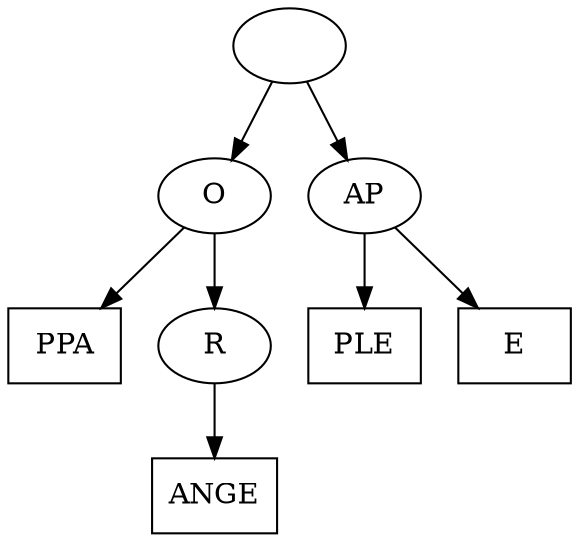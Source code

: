 //{'O': <radixtree.RadixTree object at 0x7fe42eccf6a0>}
//adding:R
//{'PPA': <radixtree.RadixTree object at 0x7fe42ed1e7b8>, 'R': <radixtree.RadixTree object at 0x7fe42eccf710>}
//{'O': <radixtree.RadixTree object at 0x7fe42eccf6a0>, 'AP': <radixtree.RadixTree object at 0x7fe42eccf828>}
digraph {
    a [label=""];
    b [label="O"];
    c [label="PPA", shape=box];
    d [label="R"];
    e [label="ANGE", shape=box];
    f [label="AP"];
    g [label="PLE", shape=box];
    h [label="E", shape=box];
    b -> c;
    d -> e;
    b -> d;
    a -> b;
    f -> g;
    f -> h;
    a -> f;
}
// word count: 5
